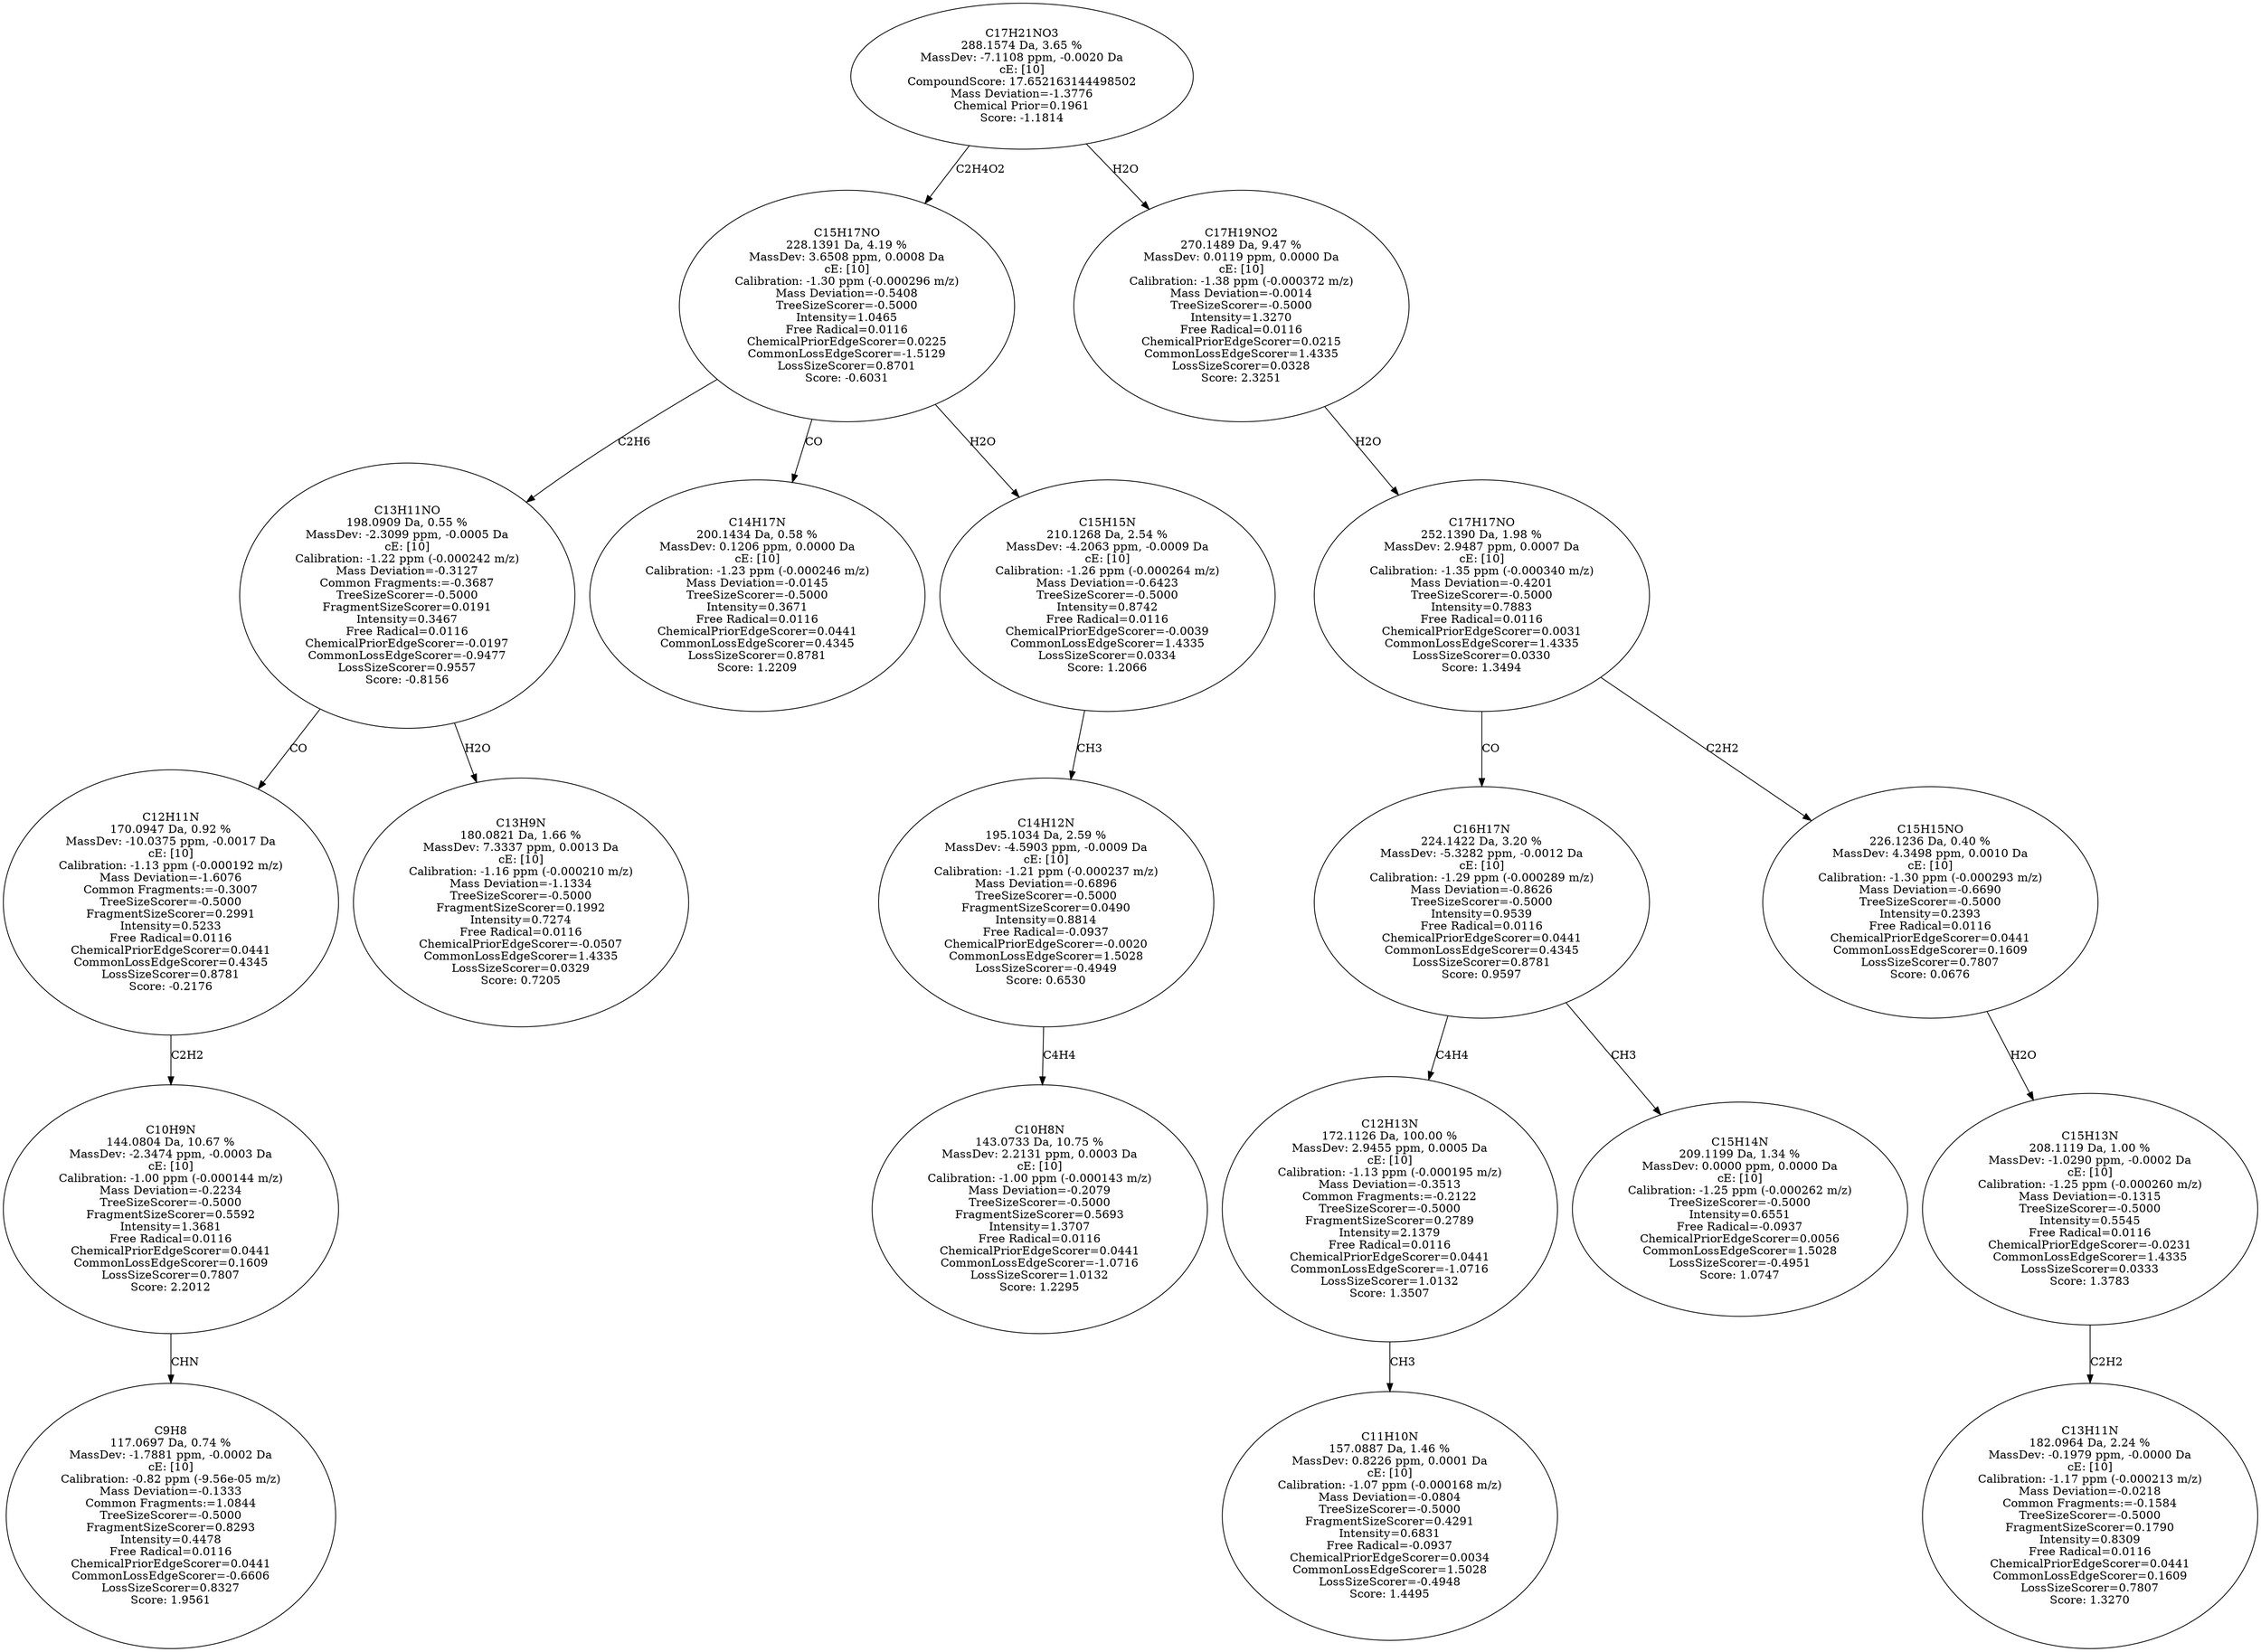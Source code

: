 strict digraph {
v1 [label="C9H8\n117.0697 Da, 0.74 %\nMassDev: -1.7881 ppm, -0.0002 Da\ncE: [10]\nCalibration: -0.82 ppm (-9.56e-05 m/z)\nMass Deviation=-0.1333\nCommon Fragments:=1.0844\nTreeSizeScorer=-0.5000\nFragmentSizeScorer=0.8293\nIntensity=0.4478\nFree Radical=0.0116\nChemicalPriorEdgeScorer=0.0441\nCommonLossEdgeScorer=-0.6606\nLossSizeScorer=0.8327\nScore: 1.9561"];
v2 [label="C10H9N\n144.0804 Da, 10.67 %\nMassDev: -2.3474 ppm, -0.0003 Da\ncE: [10]\nCalibration: -1.00 ppm (-0.000144 m/z)\nMass Deviation=-0.2234\nTreeSizeScorer=-0.5000\nFragmentSizeScorer=0.5592\nIntensity=1.3681\nFree Radical=0.0116\nChemicalPriorEdgeScorer=0.0441\nCommonLossEdgeScorer=0.1609\nLossSizeScorer=0.7807\nScore: 2.2012"];
v3 [label="C12H11N\n170.0947 Da, 0.92 %\nMassDev: -10.0375 ppm, -0.0017 Da\ncE: [10]\nCalibration: -1.13 ppm (-0.000192 m/z)\nMass Deviation=-1.6076\nCommon Fragments:=-0.3007\nTreeSizeScorer=-0.5000\nFragmentSizeScorer=0.2991\nIntensity=0.5233\nFree Radical=0.0116\nChemicalPriorEdgeScorer=0.0441\nCommonLossEdgeScorer=0.4345\nLossSizeScorer=0.8781\nScore: -0.2176"];
v4 [label="C13H9N\n180.0821 Da, 1.66 %\nMassDev: 7.3337 ppm, 0.0013 Da\ncE: [10]\nCalibration: -1.16 ppm (-0.000210 m/z)\nMass Deviation=-1.1334\nTreeSizeScorer=-0.5000\nFragmentSizeScorer=0.1992\nIntensity=0.7274\nFree Radical=0.0116\nChemicalPriorEdgeScorer=-0.0507\nCommonLossEdgeScorer=1.4335\nLossSizeScorer=0.0329\nScore: 0.7205"];
v5 [label="C13H11NO\n198.0909 Da, 0.55 %\nMassDev: -2.3099 ppm, -0.0005 Da\ncE: [10]\nCalibration: -1.22 ppm (-0.000242 m/z)\nMass Deviation=-0.3127\nCommon Fragments:=-0.3687\nTreeSizeScorer=-0.5000\nFragmentSizeScorer=0.0191\nIntensity=0.3467\nFree Radical=0.0116\nChemicalPriorEdgeScorer=-0.0197\nCommonLossEdgeScorer=-0.9477\nLossSizeScorer=0.9557\nScore: -0.8156"];
v6 [label="C14H17N\n200.1434 Da, 0.58 %\nMassDev: 0.1206 ppm, 0.0000 Da\ncE: [10]\nCalibration: -1.23 ppm (-0.000246 m/z)\nMass Deviation=-0.0145\nTreeSizeScorer=-0.5000\nIntensity=0.3671\nFree Radical=0.0116\nChemicalPriorEdgeScorer=0.0441\nCommonLossEdgeScorer=0.4345\nLossSizeScorer=0.8781\nScore: 1.2209"];
v7 [label="C10H8N\n143.0733 Da, 10.75 %\nMassDev: 2.2131 ppm, 0.0003 Da\ncE: [10]\nCalibration: -1.00 ppm (-0.000143 m/z)\nMass Deviation=-0.2079\nTreeSizeScorer=-0.5000\nFragmentSizeScorer=0.5693\nIntensity=1.3707\nFree Radical=0.0116\nChemicalPriorEdgeScorer=0.0441\nCommonLossEdgeScorer=-1.0716\nLossSizeScorer=1.0132\nScore: 1.2295"];
v8 [label="C14H12N\n195.1034 Da, 2.59 %\nMassDev: -4.5903 ppm, -0.0009 Da\ncE: [10]\nCalibration: -1.21 ppm (-0.000237 m/z)\nMass Deviation=-0.6896\nTreeSizeScorer=-0.5000\nFragmentSizeScorer=0.0490\nIntensity=0.8814\nFree Radical=-0.0937\nChemicalPriorEdgeScorer=-0.0020\nCommonLossEdgeScorer=1.5028\nLossSizeScorer=-0.4949\nScore: 0.6530"];
v9 [label="C15H15N\n210.1268 Da, 2.54 %\nMassDev: -4.2063 ppm, -0.0009 Da\ncE: [10]\nCalibration: -1.26 ppm (-0.000264 m/z)\nMass Deviation=-0.6423\nTreeSizeScorer=-0.5000\nIntensity=0.8742\nFree Radical=0.0116\nChemicalPriorEdgeScorer=-0.0039\nCommonLossEdgeScorer=1.4335\nLossSizeScorer=0.0334\nScore: 1.2066"];
v10 [label="C15H17NO\n228.1391 Da, 4.19 %\nMassDev: 3.6508 ppm, 0.0008 Da\ncE: [10]\nCalibration: -1.30 ppm (-0.000296 m/z)\nMass Deviation=-0.5408\nTreeSizeScorer=-0.5000\nIntensity=1.0465\nFree Radical=0.0116\nChemicalPriorEdgeScorer=0.0225\nCommonLossEdgeScorer=-1.5129\nLossSizeScorer=0.8701\nScore: -0.6031"];
v11 [label="C11H10N\n157.0887 Da, 1.46 %\nMassDev: 0.8226 ppm, 0.0001 Da\ncE: [10]\nCalibration: -1.07 ppm (-0.000168 m/z)\nMass Deviation=-0.0804\nTreeSizeScorer=-0.5000\nFragmentSizeScorer=0.4291\nIntensity=0.6831\nFree Radical=-0.0937\nChemicalPriorEdgeScorer=0.0034\nCommonLossEdgeScorer=1.5028\nLossSizeScorer=-0.4948\nScore: 1.4495"];
v12 [label="C12H13N\n172.1126 Da, 100.00 %\nMassDev: 2.9455 ppm, 0.0005 Da\ncE: [10]\nCalibration: -1.13 ppm (-0.000195 m/z)\nMass Deviation=-0.3513\nCommon Fragments:=-0.2122\nTreeSizeScorer=-0.5000\nFragmentSizeScorer=0.2789\nIntensity=2.1379\nFree Radical=0.0116\nChemicalPriorEdgeScorer=0.0441\nCommonLossEdgeScorer=-1.0716\nLossSizeScorer=1.0132\nScore: 1.3507"];
v13 [label="C15H14N\n209.1199 Da, 1.34 %\nMassDev: 0.0000 ppm, 0.0000 Da\ncE: [10]\nCalibration: -1.25 ppm (-0.000262 m/z)\nTreeSizeScorer=-0.5000\nIntensity=0.6551\nFree Radical=-0.0937\nChemicalPriorEdgeScorer=0.0056\nCommonLossEdgeScorer=1.5028\nLossSizeScorer=-0.4951\nScore: 1.0747"];
v14 [label="C16H17N\n224.1422 Da, 3.20 %\nMassDev: -5.3282 ppm, -0.0012 Da\ncE: [10]\nCalibration: -1.29 ppm (-0.000289 m/z)\nMass Deviation=-0.8626\nTreeSizeScorer=-0.5000\nIntensity=0.9539\nFree Radical=0.0116\nChemicalPriorEdgeScorer=0.0441\nCommonLossEdgeScorer=0.4345\nLossSizeScorer=0.8781\nScore: 0.9597"];
v15 [label="C13H11N\n182.0964 Da, 2.24 %\nMassDev: -0.1979 ppm, -0.0000 Da\ncE: [10]\nCalibration: -1.17 ppm (-0.000213 m/z)\nMass Deviation=-0.0218\nCommon Fragments:=-0.1584\nTreeSizeScorer=-0.5000\nFragmentSizeScorer=0.1790\nIntensity=0.8309\nFree Radical=0.0116\nChemicalPriorEdgeScorer=0.0441\nCommonLossEdgeScorer=0.1609\nLossSizeScorer=0.7807\nScore: 1.3270"];
v16 [label="C15H13N\n208.1119 Da, 1.00 %\nMassDev: -1.0290 ppm, -0.0002 Da\ncE: [10]\nCalibration: -1.25 ppm (-0.000260 m/z)\nMass Deviation=-0.1315\nTreeSizeScorer=-0.5000\nIntensity=0.5545\nFree Radical=0.0116\nChemicalPriorEdgeScorer=-0.0231\nCommonLossEdgeScorer=1.4335\nLossSizeScorer=0.0333\nScore: 1.3783"];
v17 [label="C15H15NO\n226.1236 Da, 0.40 %\nMassDev: 4.3498 ppm, 0.0010 Da\ncE: [10]\nCalibration: -1.30 ppm (-0.000293 m/z)\nMass Deviation=-0.6690\nTreeSizeScorer=-0.5000\nIntensity=0.2393\nFree Radical=0.0116\nChemicalPriorEdgeScorer=0.0441\nCommonLossEdgeScorer=0.1609\nLossSizeScorer=0.7807\nScore: 0.0676"];
v18 [label="C17H17NO\n252.1390 Da, 1.98 %\nMassDev: 2.9487 ppm, 0.0007 Da\ncE: [10]\nCalibration: -1.35 ppm (-0.000340 m/z)\nMass Deviation=-0.4201\nTreeSizeScorer=-0.5000\nIntensity=0.7883\nFree Radical=0.0116\nChemicalPriorEdgeScorer=0.0031\nCommonLossEdgeScorer=1.4335\nLossSizeScorer=0.0330\nScore: 1.3494"];
v19 [label="C17H19NO2\n270.1489 Da, 9.47 %\nMassDev: 0.0119 ppm, 0.0000 Da\ncE: [10]\nCalibration: -1.38 ppm (-0.000372 m/z)\nMass Deviation=-0.0014\nTreeSizeScorer=-0.5000\nIntensity=1.3270\nFree Radical=0.0116\nChemicalPriorEdgeScorer=0.0215\nCommonLossEdgeScorer=1.4335\nLossSizeScorer=0.0328\nScore: 2.3251"];
v20 [label="C17H21NO3\n288.1574 Da, 3.65 %\nMassDev: -7.1108 ppm, -0.0020 Da\ncE: [10]\nCompoundScore: 17.652163144498502\nMass Deviation=-1.3776\nChemical Prior=0.1961\nScore: -1.1814"];
v2 -> v1 [label="CHN"];
v3 -> v2 [label="C2H2"];
v5 -> v3 [label="CO"];
v5 -> v4 [label="H2O"];
v10 -> v5 [label="C2H6"];
v10 -> v6 [label="CO"];
v8 -> v7 [label="C4H4"];
v9 -> v8 [label="CH3"];
v10 -> v9 [label="H2O"];
v20 -> v10 [label="C2H4O2"];
v12 -> v11 [label="CH3"];
v14 -> v12 [label="C4H4"];
v14 -> v13 [label="CH3"];
v18 -> v14 [label="CO"];
v16 -> v15 [label="C2H2"];
v17 -> v16 [label="H2O"];
v18 -> v17 [label="C2H2"];
v19 -> v18 [label="H2O"];
v20 -> v19 [label="H2O"];
}